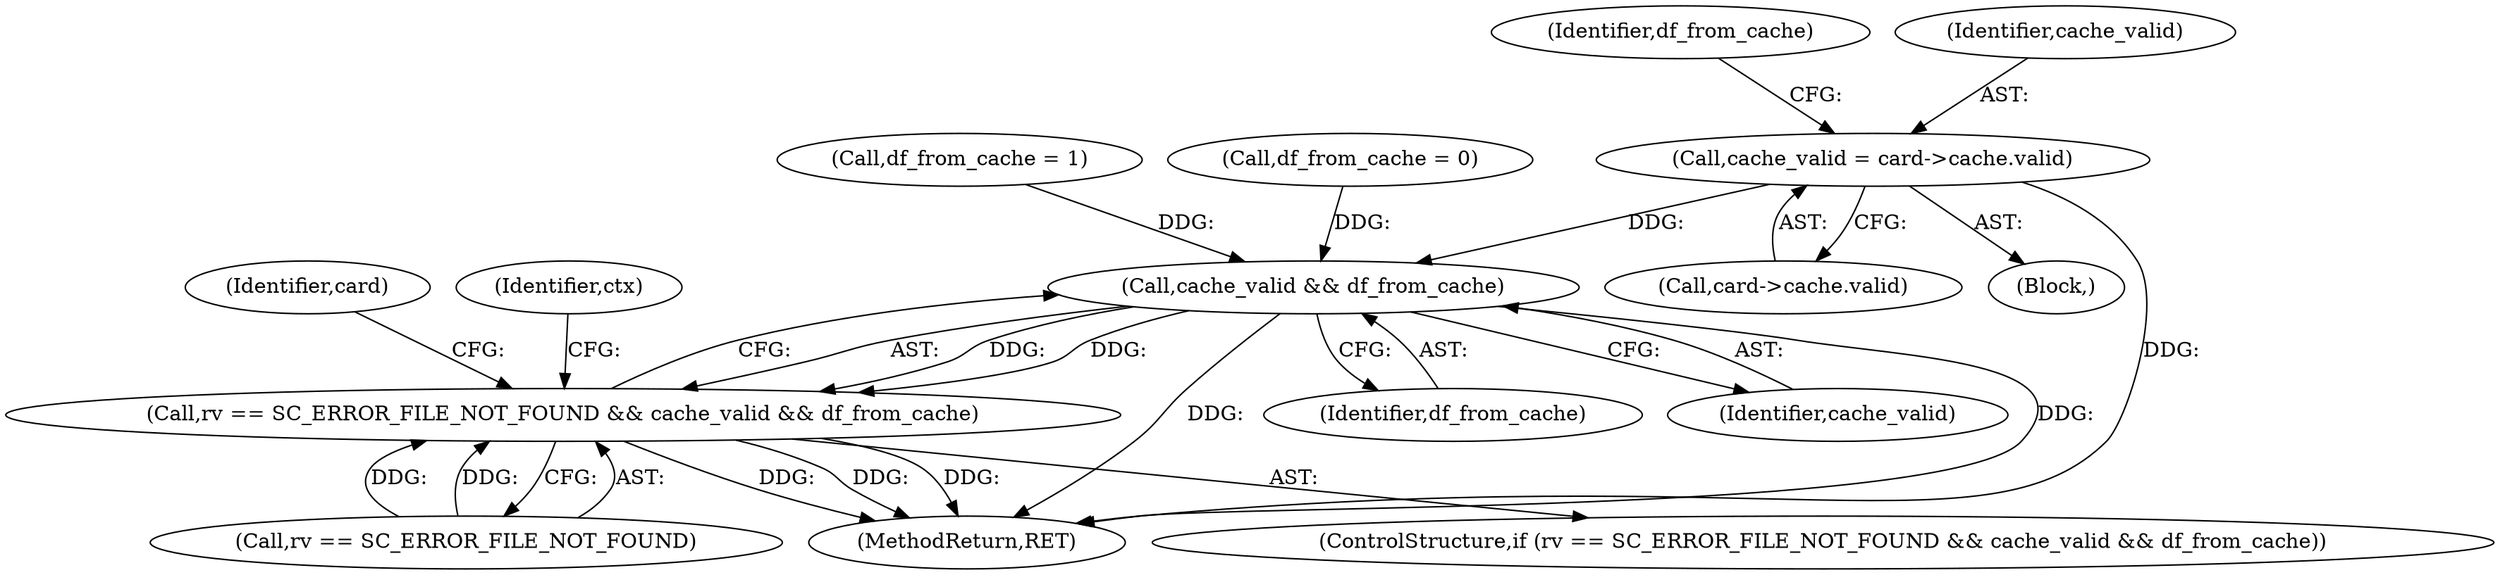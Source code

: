 digraph "0_OpenSC_03628449b75a93787eb2359412a3980365dda49b#diff-f8c0128e14031ed9307d47f10f601b54@pointer" {
"1000115" [label="(Call,cache_valid = card->cache.valid)"];
"1000868" [label="(Call,cache_valid && df_from_cache)"];
"1000864" [label="(Call,rv == SC_ERROR_FILE_NOT_FOUND && cache_valid && df_from_cache)"];
"1000865" [label="(Call,rv == SC_ERROR_FILE_NOT_FOUND)"];
"1001130" [label="(MethodReturn,RET)"];
"1000123" [label="(Call,df_from_cache = 0)"];
"1000868" [label="(Call,cache_valid && df_from_cache)"];
"1000863" [label="(ControlStructure,if (rv == SC_ERROR_FILE_NOT_FOUND && cache_valid && df_from_cache))"];
"1000117" [label="(Call,card->cache.valid)"];
"1000897" [label="(Identifier,ctx)"];
"1000106" [label="(Block,)"];
"1000873" [label="(Identifier,card)"];
"1000371" [label="(Call,df_from_cache = 1)"];
"1000870" [label="(Identifier,df_from_cache)"];
"1000124" [label="(Identifier,df_from_cache)"];
"1000115" [label="(Call,cache_valid = card->cache.valid)"];
"1000869" [label="(Identifier,cache_valid)"];
"1000864" [label="(Call,rv == SC_ERROR_FILE_NOT_FOUND && cache_valid && df_from_cache)"];
"1000116" [label="(Identifier,cache_valid)"];
"1000115" -> "1000106"  [label="AST: "];
"1000115" -> "1000117"  [label="CFG: "];
"1000116" -> "1000115"  [label="AST: "];
"1000117" -> "1000115"  [label="AST: "];
"1000124" -> "1000115"  [label="CFG: "];
"1000115" -> "1001130"  [label="DDG: "];
"1000115" -> "1000868"  [label="DDG: "];
"1000868" -> "1000864"  [label="AST: "];
"1000868" -> "1000869"  [label="CFG: "];
"1000868" -> "1000870"  [label="CFG: "];
"1000869" -> "1000868"  [label="AST: "];
"1000870" -> "1000868"  [label="AST: "];
"1000864" -> "1000868"  [label="CFG: "];
"1000868" -> "1001130"  [label="DDG: "];
"1000868" -> "1001130"  [label="DDG: "];
"1000868" -> "1000864"  [label="DDG: "];
"1000868" -> "1000864"  [label="DDG: "];
"1000371" -> "1000868"  [label="DDG: "];
"1000123" -> "1000868"  [label="DDG: "];
"1000864" -> "1000863"  [label="AST: "];
"1000864" -> "1000865"  [label="CFG: "];
"1000865" -> "1000864"  [label="AST: "];
"1000873" -> "1000864"  [label="CFG: "];
"1000897" -> "1000864"  [label="CFG: "];
"1000864" -> "1001130"  [label="DDG: "];
"1000864" -> "1001130"  [label="DDG: "];
"1000864" -> "1001130"  [label="DDG: "];
"1000865" -> "1000864"  [label="DDG: "];
"1000865" -> "1000864"  [label="DDG: "];
}
